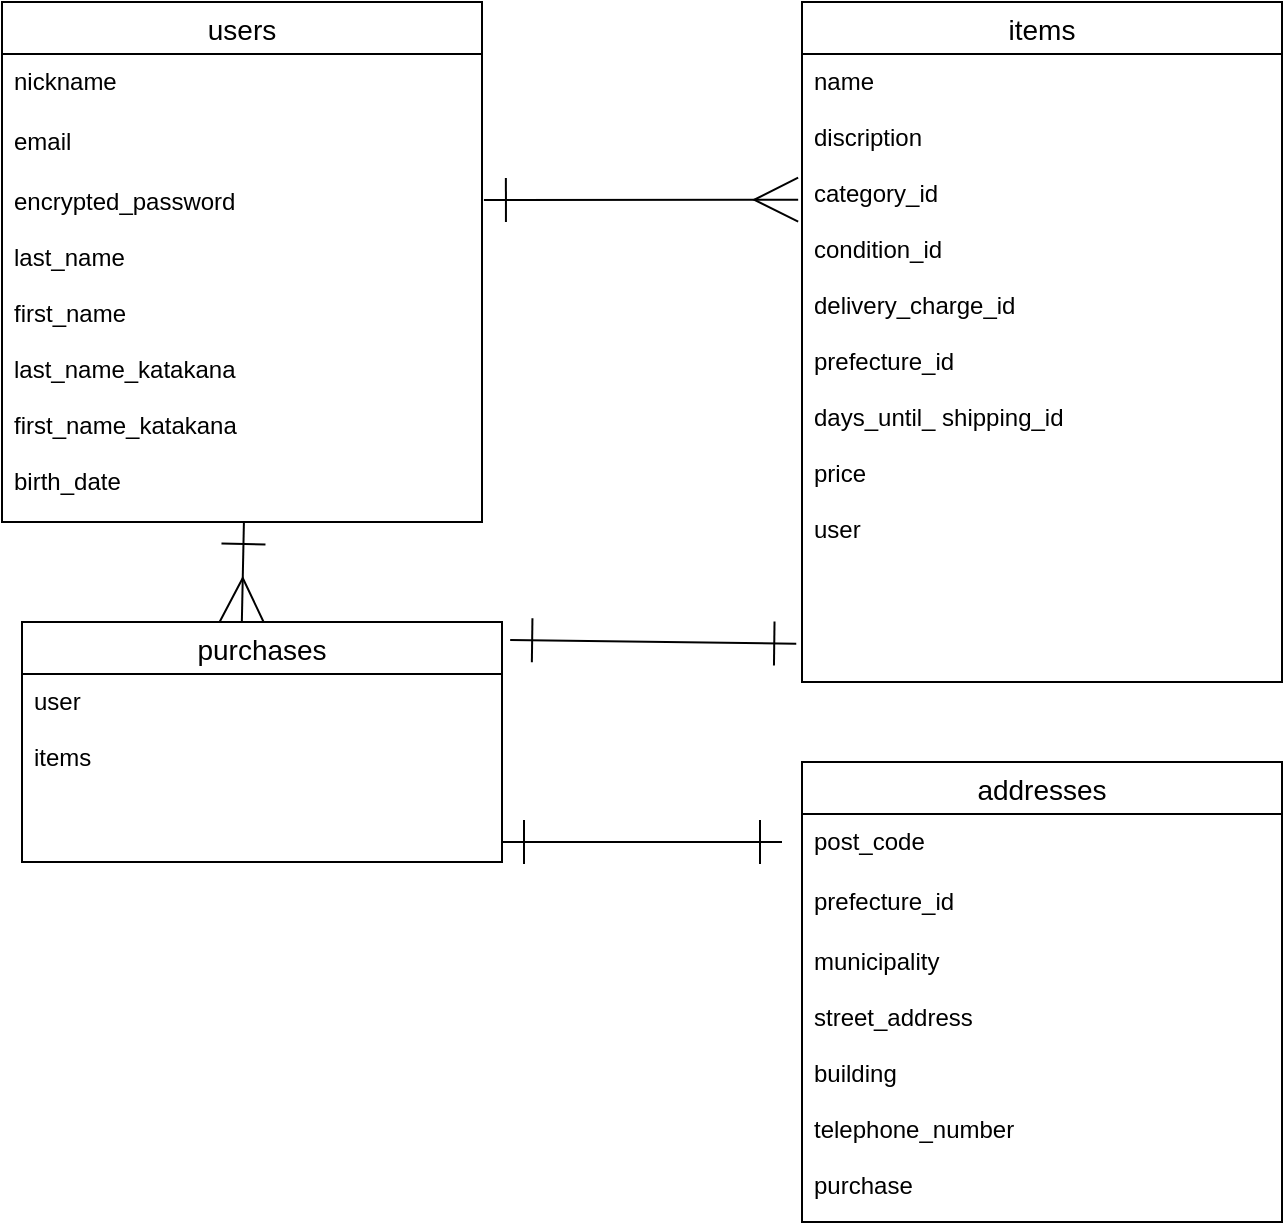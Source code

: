 <mxfile>
    <diagram id="CGYsKTTjvWvBCOlWfhw5" name="ページ1">
        <mxGraphModel dx="976" dy="647" grid="1" gridSize="10" guides="1" tooltips="1" connect="1" arrows="1" fold="1" page="1" pageScale="1" pageWidth="827" pageHeight="1169" math="0" shadow="0">
            <root>
                <mxCell id="0"/>
                <mxCell id="1" parent="0"/>
                <mxCell id="21" style="edgeStyle=none;jumpSize=6;html=1;startArrow=ERone;startFill=0;endArrow=ERmany;endFill=0;startSize=20;endSize=20;entryX=0.458;entryY=0;entryDx=0;entryDy=0;entryPerimeter=0;exitX=0.504;exitY=1;exitDx=0;exitDy=0;exitPerimeter=0;" parent="1" source="4" target="10" edge="1">
                    <mxGeometry relative="1" as="geometry">
                        <mxPoint x="160" y="450" as="sourcePoint"/>
                        <mxPoint x="160" y="570" as="targetPoint"/>
                    </mxGeometry>
                </mxCell>
                <mxCell id="2" value="users" style="swimlane;fontStyle=0;childLayout=stackLayout;horizontal=1;startSize=26;horizontalStack=0;resizeParent=1;resizeParentMax=0;resizeLast=0;collapsible=1;marginBottom=0;align=center;fontSize=14;" parent="1" vertex="1">
                    <mxGeometry x="40" y="100" width="240" height="260" as="geometry"/>
                </mxCell>
                <mxCell id="3" value="nickname" style="text;strokeColor=none;fillColor=none;spacingLeft=4;spacingRight=4;overflow=hidden;rotatable=0;points=[[0,0.5],[1,0.5]];portConstraint=eastwest;fontSize=12;" parent="2" vertex="1">
                    <mxGeometry y="26" width="240" height="30" as="geometry"/>
                </mxCell>
                <mxCell id="4" value="email" style="text;strokeColor=none;fillColor=none;spacingLeft=4;spacingRight=4;overflow=hidden;rotatable=0;points=[[0,0.5],[1,0.5]];portConstraint=eastwest;fontSize=12;" parent="2" vertex="1">
                    <mxGeometry y="56" width="240" height="204" as="geometry"/>
                </mxCell>
                <mxCell id="6" value="items" style="swimlane;fontStyle=0;childLayout=stackLayout;horizontal=1;startSize=26;horizontalStack=0;resizeParent=1;resizeParentMax=0;resizeLast=0;collapsible=1;marginBottom=0;align=center;fontSize=14;" parent="1" vertex="1">
                    <mxGeometry x="440" y="100" width="240" height="340" as="geometry">
                        <mxRectangle x="440" y="100" width="70" height="30" as="alternateBounds"/>
                    </mxGeometry>
                </mxCell>
                <mxCell id="8" value="name&#10;&#10;discription&#10;&#10;category_id&#10;&#10;condition_id&#10;&#10;delivery_charge_id&#10;&#10;prefecture_id&#10;&#10;days_until_ shipping_id&#10;&#10;price&#10;&#10;user&#10;" style="text;strokeColor=none;fillColor=none;spacingLeft=4;spacingRight=4;overflow=hidden;rotatable=0;points=[[0,0.5],[1,0.5]];portConstraint=eastwest;fontSize=12;" parent="6" vertex="1">
                    <mxGeometry y="26" width="240" height="314" as="geometry"/>
                </mxCell>
                <mxCell id="23" style="edgeStyle=none;jumpSize=6;html=1;startArrow=ERone;startFill=0;endArrow=ERone;endFill=0;startSize=20;endSize=20;" parent="1" edge="1">
                    <mxGeometry relative="1" as="geometry">
                        <mxPoint x="430" y="520" as="targetPoint"/>
                        <mxPoint x="290" y="520" as="sourcePoint"/>
                        <Array as="points"/>
                    </mxGeometry>
                </mxCell>
                <mxCell id="10" value="purchases" style="swimlane;fontStyle=0;childLayout=stackLayout;horizontal=1;startSize=26;horizontalStack=0;resizeParent=1;resizeParentMax=0;resizeLast=0;collapsible=1;marginBottom=0;align=center;fontSize=14;" parent="1" vertex="1">
                    <mxGeometry x="50" y="410" width="240" height="120" as="geometry"/>
                </mxCell>
                <mxCell id="11" value="user&#10;&#10;items" style="text;strokeColor=none;fillColor=none;spacingLeft=4;spacingRight=4;overflow=hidden;rotatable=0;points=[[0,0.5],[1,0.5]];portConstraint=eastwest;fontSize=12;" parent="10" vertex="1">
                    <mxGeometry y="26" width="240" height="94" as="geometry"/>
                </mxCell>
                <mxCell id="14" value="addresses" style="swimlane;fontStyle=0;childLayout=stackLayout;horizontal=1;startSize=26;horizontalStack=0;resizeParent=1;resizeParentMax=0;resizeLast=0;collapsible=1;marginBottom=0;align=center;fontSize=14;" parent="1" vertex="1">
                    <mxGeometry x="440" y="480" width="240" height="230" as="geometry"/>
                </mxCell>
                <mxCell id="15" value="post_code&#10;&#10;" style="text;strokeColor=none;fillColor=none;spacingLeft=4;spacingRight=4;overflow=hidden;rotatable=0;points=[[0,0.5],[1,0.5]];portConstraint=eastwest;fontSize=12;" parent="14" vertex="1">
                    <mxGeometry y="26" width="240" height="30" as="geometry"/>
                </mxCell>
                <mxCell id="16" value="prefecture_id" style="text;strokeColor=none;fillColor=none;spacingLeft=4;spacingRight=4;overflow=hidden;rotatable=0;points=[[0,0.5],[1,0.5]];portConstraint=eastwest;fontSize=12;" parent="14" vertex="1">
                    <mxGeometry y="56" width="240" height="30" as="geometry"/>
                </mxCell>
                <mxCell id="17" value="municipality&#10;&#10;street_address&#10;&#10;building&#10;&#10;telephone_number&#10;&#10;purchase" style="text;strokeColor=none;fillColor=none;spacingLeft=4;spacingRight=4;overflow=hidden;rotatable=0;points=[[0,0.5],[1,0.5]];portConstraint=eastwest;fontSize=12;" parent="14" vertex="1">
                    <mxGeometry y="86" width="240" height="144" as="geometry"/>
                </mxCell>
                <mxCell id="18" style="edgeStyle=none;html=1;exitX=1.004;exitY=0.075;exitDx=0;exitDy=0;endArrow=ERmany;endFill=0;jumpSize=6;endSize=20;startArrow=ERone;startFill=0;startSize=20;exitPerimeter=0;entryX=-0.008;entryY=0.232;entryDx=0;entryDy=0;entryPerimeter=0;" parent="1" source="5" edge="1" target="8">
                    <mxGeometry relative="1" as="geometry">
                        <mxPoint x="440" y="188" as="targetPoint"/>
                    </mxGeometry>
                </mxCell>
                <mxCell id="22" style="edgeStyle=none;jumpSize=6;html=1;startArrow=ERone;startFill=0;endArrow=ERone;endFill=0;startSize=20;endSize=20;entryX=-0.012;entryY=0.939;entryDx=0;entryDy=0;entryPerimeter=0;exitX=1.017;exitY=0.075;exitDx=0;exitDy=0;exitPerimeter=0;" parent="1" target="8" edge="1" source="10">
                    <mxGeometry relative="1" as="geometry">
                        <mxPoint x="290" y="530" as="sourcePoint"/>
                        <mxPoint x="430" y="373" as="targetPoint"/>
                        <Array as="points"/>
                    </mxGeometry>
                </mxCell>
                <mxCell id="5" value="encrypted_password&#10;&#10;last_name&#10;&#10;first_name&#10;&#10;last_name_katakana&#10;&#10;first_name_katakana&#10;&#10;birth_date" style="text;strokeColor=none;fillColor=none;spacingLeft=4;spacingRight=4;overflow=hidden;rotatable=0;points=[[0,0.5],[1,0.5]];portConstraint=eastwest;fontSize=12;" parent="1" vertex="1">
                    <mxGeometry x="40" y="186" width="240" height="174" as="geometry"/>
                </mxCell>
            </root>
        </mxGraphModel>
    </diagram>
</mxfile>